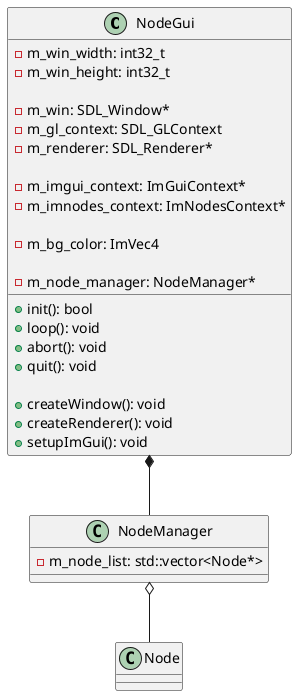 @startuml NodeProcessing

class NodeGui {
    +init(): bool
    +loop(): void
    +abort(): void
    +quit(): void

    +createWindow(): void
    +createRenderer(): void
    +setupImGui(): void

    -m_win_width: int32_t
    -m_win_height: int32_t

    -m_win: SDL_Window*
    -m_gl_context: SDL_GLContext
    -m_renderer: SDL_Renderer*

    -m_imgui_context: ImGuiContext*
    -m_imnodes_context: ImNodesContext*

    -m_bg_color: ImVec4

    -m_node_manager: NodeManager*
}

class NodeManager {
    -m_node_list: std::vector<Node*>
}

class Node {
    
}

NodeGui *-- NodeManager
NodeManager o-- Node

@enduml
